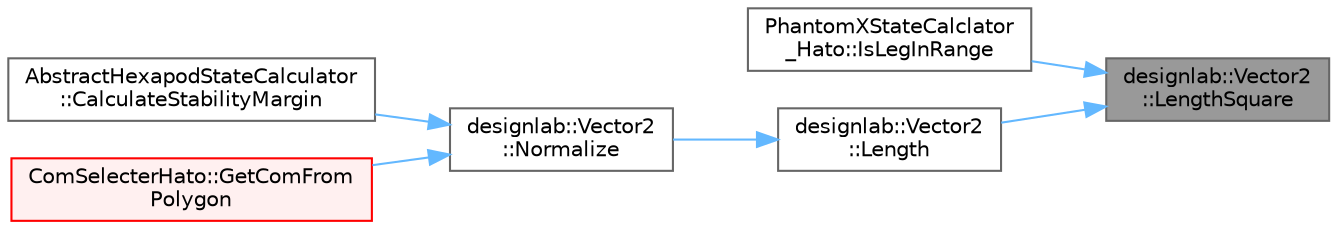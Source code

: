 digraph "designlab::Vector2::LengthSquare"
{
 // LATEX_PDF_SIZE
  bgcolor="transparent";
  edge [fontname=Helvetica,fontsize=10,labelfontname=Helvetica,labelfontsize=10];
  node [fontname=Helvetica,fontsize=10,shape=box,height=0.2,width=0.4];
  rankdir="RL";
  Node1 [id="Node000001",label="designlab::Vector2\l::LengthSquare",height=0.2,width=0.4,color="gray40", fillcolor="grey60", style="filled", fontcolor="black",tooltip="このベクトルの長さの2乗を返す"];
  Node1 -> Node2 [id="edge1_Node000001_Node000002",dir="back",color="steelblue1",style="solid",tooltip=" "];
  Node2 [id="Node000002",label="PhantomXStateCalclator\l_Hato::IsLegInRange",height=0.2,width=0.4,color="grey40", fillcolor="white", style="filled",URL="$class_phantom_x_state_calclator___hato.html#ac56aef3f9820b542dc4eadd625f5d51d",tooltip="脚が可動範囲内にあるかどうかを判定する．"];
  Node1 -> Node3 [id="edge2_Node000001_Node000003",dir="back",color="steelblue1",style="solid",tooltip=" "];
  Node3 [id="Node000003",label="designlab::Vector2\l::Length",height=0.2,width=0.4,color="grey40", fillcolor="white", style="filled",URL="$structdesignlab_1_1_vector2.html#a93efc08761d0e68557fa4bcccacba843",tooltip="このベクトルの長さを返す"];
  Node3 -> Node4 [id="edge3_Node000003_Node000004",dir="back",color="steelblue1",style="solid",tooltip=" "];
  Node4 [id="Node000004",label="designlab::Vector2\l::Normalize",height=0.2,width=0.4,color="grey40", fillcolor="white", style="filled",URL="$structdesignlab_1_1_vector2.html#a8899add912014b0eac615bcac1ef95f4",tooltip="このベクトルを正規化したベクトルを返す"];
  Node4 -> Node5 [id="edge4_Node000004_Node000005",dir="back",color="steelblue1",style="solid",tooltip=" "];
  Node5 [id="Node000005",label="AbstractHexapodStateCalculator\l::CalculateStabilityMargin",height=0.2,width=0.4,color="grey40", fillcolor="white", style="filled",URL="$class_abstract_hexapod_state_calculator.html#a862d9bc1251d1677af060fa8ae3ff8f8",tooltip="安定余裕(Stability Margin))を計算する．詳しくは「不整地における歩行機械の静的安定性評価基準」という論文を読んで欲しい   接地脚を繋いで作られる多角形の辺と重心の距離の最小値を計算す..."];
  Node4 -> Node6 [id="edge5_Node000004_Node000006",dir="back",color="steelblue1",style="solid",tooltip=" "];
  Node6 [id="Node000006",label="ComSelecterHato::GetComFrom\lPolygon",height=0.2,width=0.4,color="red", fillcolor="#FFF0F0", style="filled",URL="$class_com_selecter_hato.html#a11ffd1a3a180ba1c165291c2847e5dad",tooltip="重心を求める"];
}
